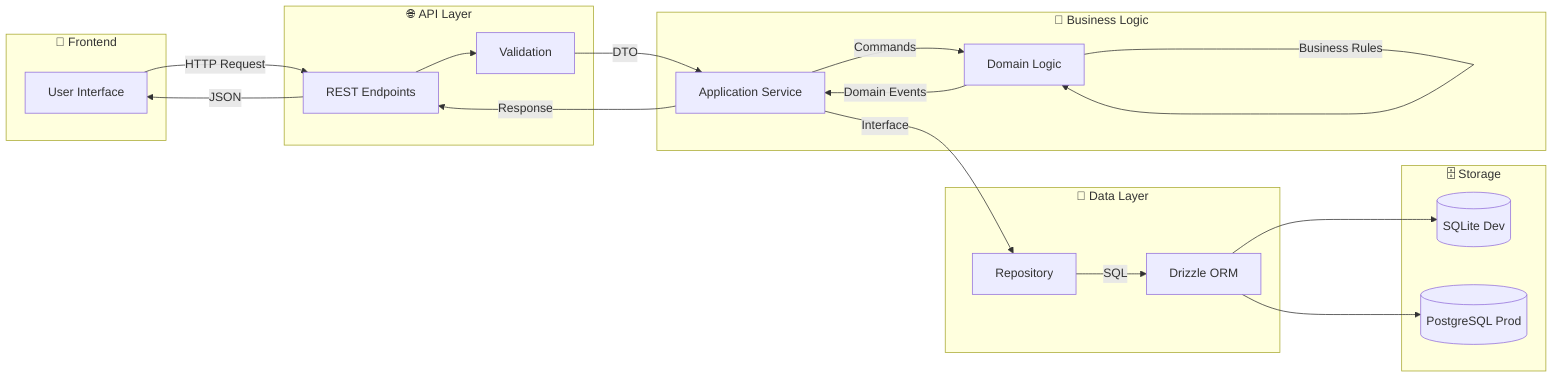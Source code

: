 flowchart LR
    subgraph "📱 Frontend"
        UI[User Interface]
    end
    
    subgraph "🌐 API Layer"
        REST[REST Endpoints]
        Valid[Validation]
    end
    
    subgraph "🚀 Business Logic"
        AppService[Application Service]
        DomainLogic[Domain Logic]
    end
    
    subgraph "💾 Data Layer"
        Repo[Repository]
        ORM[Drizzle ORM]
    end
    
    subgraph "🗄️ Storage"
        SQLite[(SQLite Dev)]
        PostgreSQL[(PostgreSQL Prod)]
    end
    
    UI -->|HTTP Request| REST
    REST --> Valid
    Valid -->|DTO| AppService
    AppService -->|Commands| DomainLogic
    DomainLogic -->|Business Rules| DomainLogic
    AppService -->|Interface| Repo
    Repo -->|SQL| ORM
    ORM --> SQLite
    ORM --> PostgreSQL
    
    DomainLogic -->|Domain Events| AppService
    AppService -->|Response| REST
    REST -->|JSON| UI